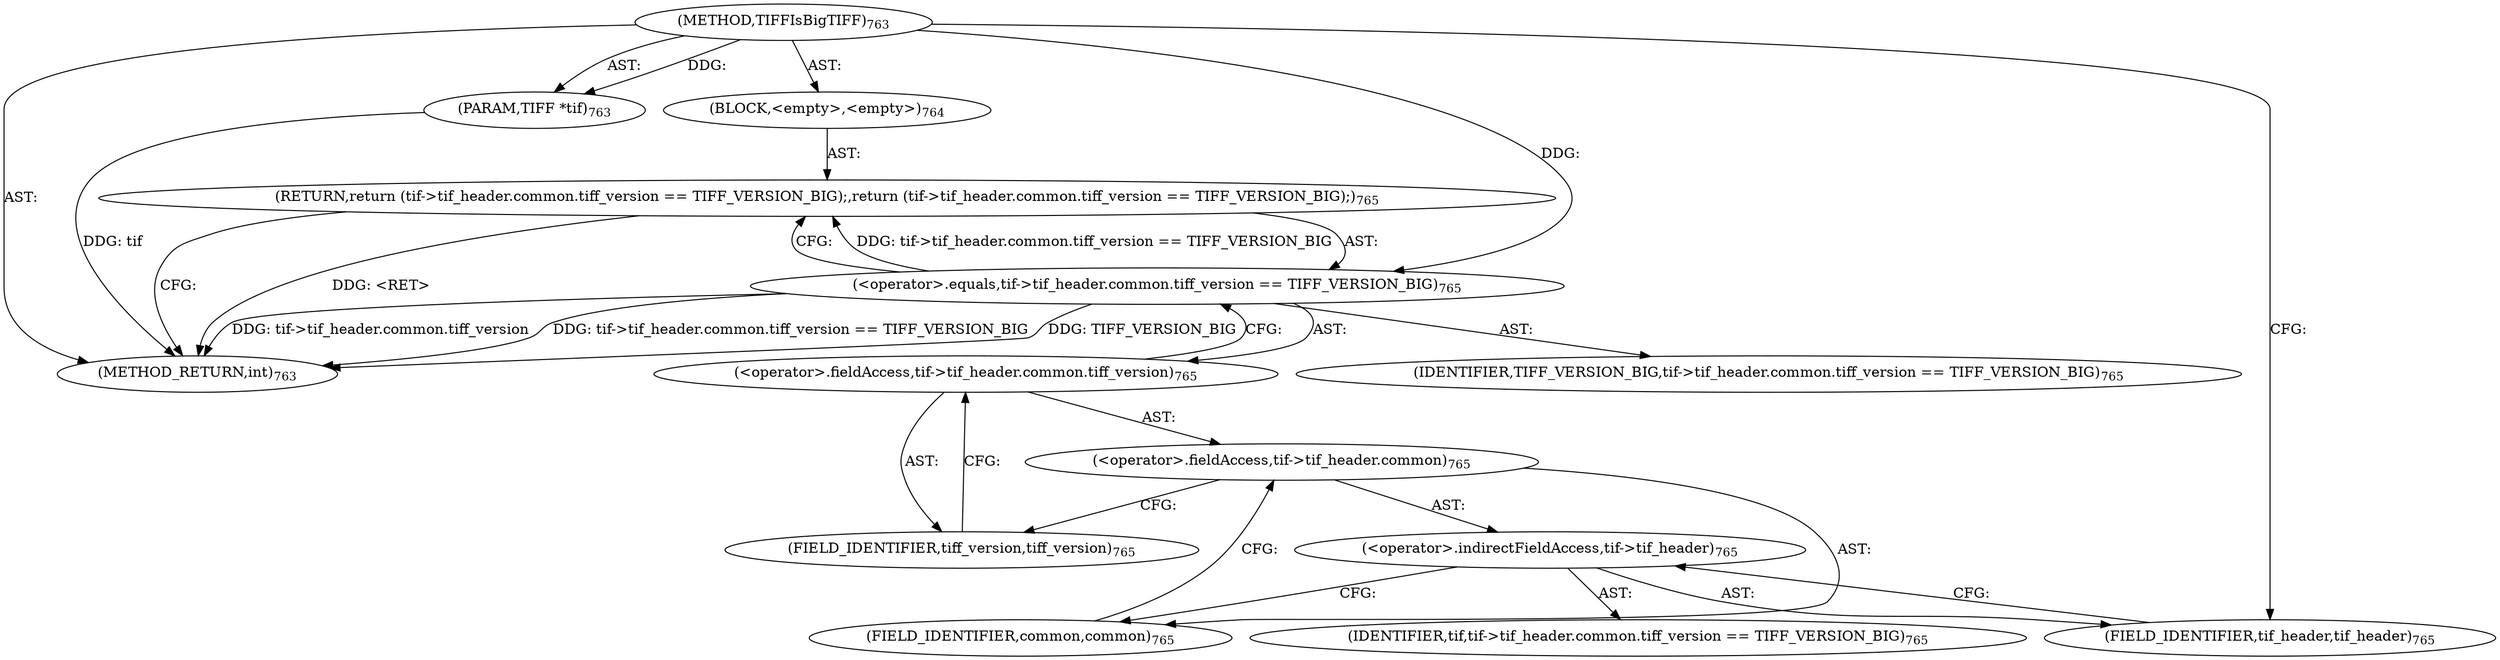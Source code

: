 digraph "TIFFIsBigTIFF" {  
"1619" [label = <(METHOD,TIFFIsBigTIFF)<SUB>763</SUB>> ]
"1620" [label = <(PARAM,TIFF *tif)<SUB>763</SUB>> ]
"1621" [label = <(BLOCK,&lt;empty&gt;,&lt;empty&gt;)<SUB>764</SUB>> ]
"1622" [label = <(RETURN,return (tif-&gt;tif_header.common.tiff_version == TIFF_VERSION_BIG);,return (tif-&gt;tif_header.common.tiff_version == TIFF_VERSION_BIG);)<SUB>765</SUB>> ]
"1623" [label = <(&lt;operator&gt;.equals,tif-&gt;tif_header.common.tiff_version == TIFF_VERSION_BIG)<SUB>765</SUB>> ]
"1624" [label = <(&lt;operator&gt;.fieldAccess,tif-&gt;tif_header.common.tiff_version)<SUB>765</SUB>> ]
"1625" [label = <(&lt;operator&gt;.fieldAccess,tif-&gt;tif_header.common)<SUB>765</SUB>> ]
"1626" [label = <(&lt;operator&gt;.indirectFieldAccess,tif-&gt;tif_header)<SUB>765</SUB>> ]
"1627" [label = <(IDENTIFIER,tif,tif-&gt;tif_header.common.tiff_version == TIFF_VERSION_BIG)<SUB>765</SUB>> ]
"1628" [label = <(FIELD_IDENTIFIER,tif_header,tif_header)<SUB>765</SUB>> ]
"1629" [label = <(FIELD_IDENTIFIER,common,common)<SUB>765</SUB>> ]
"1630" [label = <(FIELD_IDENTIFIER,tiff_version,tiff_version)<SUB>765</SUB>> ]
"1631" [label = <(IDENTIFIER,TIFF_VERSION_BIG,tif-&gt;tif_header.common.tiff_version == TIFF_VERSION_BIG)<SUB>765</SUB>> ]
"1632" [label = <(METHOD_RETURN,int)<SUB>763</SUB>> ]
  "1619" -> "1620"  [ label = "AST: "] 
  "1619" -> "1621"  [ label = "AST: "] 
  "1619" -> "1632"  [ label = "AST: "] 
  "1621" -> "1622"  [ label = "AST: "] 
  "1622" -> "1623"  [ label = "AST: "] 
  "1623" -> "1624"  [ label = "AST: "] 
  "1623" -> "1631"  [ label = "AST: "] 
  "1624" -> "1625"  [ label = "AST: "] 
  "1624" -> "1630"  [ label = "AST: "] 
  "1625" -> "1626"  [ label = "AST: "] 
  "1625" -> "1629"  [ label = "AST: "] 
  "1626" -> "1627"  [ label = "AST: "] 
  "1626" -> "1628"  [ label = "AST: "] 
  "1622" -> "1632"  [ label = "CFG: "] 
  "1623" -> "1622"  [ label = "CFG: "] 
  "1624" -> "1623"  [ label = "CFG: "] 
  "1625" -> "1630"  [ label = "CFG: "] 
  "1630" -> "1624"  [ label = "CFG: "] 
  "1626" -> "1629"  [ label = "CFG: "] 
  "1629" -> "1625"  [ label = "CFG: "] 
  "1628" -> "1626"  [ label = "CFG: "] 
  "1619" -> "1628"  [ label = "CFG: "] 
  "1622" -> "1632"  [ label = "DDG: &lt;RET&gt;"] 
  "1620" -> "1632"  [ label = "DDG: tif"] 
  "1623" -> "1632"  [ label = "DDG: tif-&gt;tif_header.common.tiff_version"] 
  "1623" -> "1632"  [ label = "DDG: tif-&gt;tif_header.common.tiff_version == TIFF_VERSION_BIG"] 
  "1623" -> "1632"  [ label = "DDG: TIFF_VERSION_BIG"] 
  "1619" -> "1620"  [ label = "DDG: "] 
  "1623" -> "1622"  [ label = "DDG: tif-&gt;tif_header.common.tiff_version == TIFF_VERSION_BIG"] 
  "1619" -> "1623"  [ label = "DDG: "] 
}
